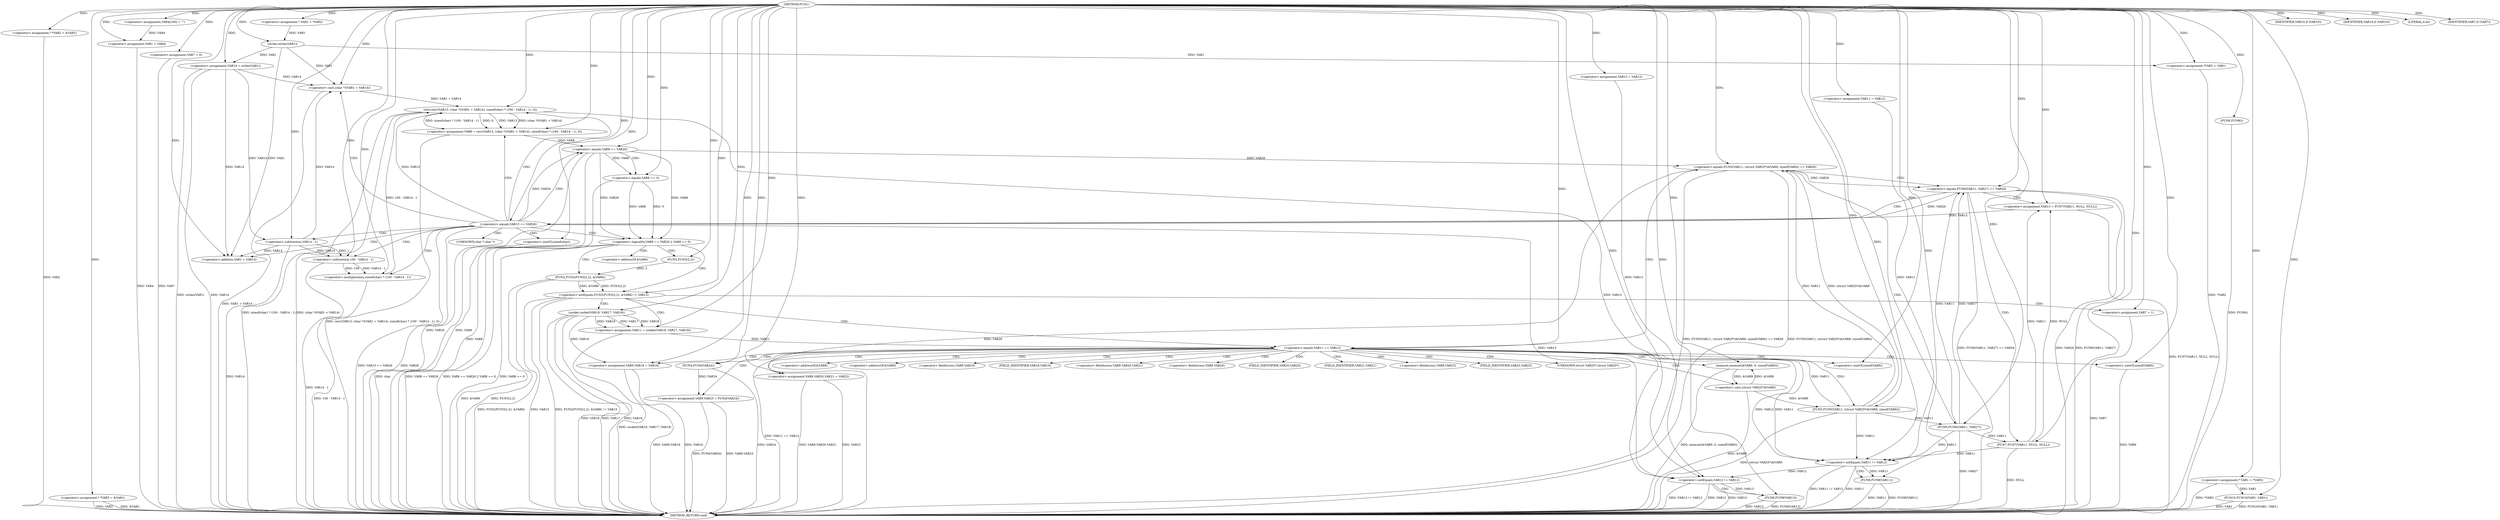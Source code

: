 digraph FUN1 {  
"1000100" [label = "(METHOD,FUN1)" ]
"1000299" [label = "(METHOD_RETURN,void)" ]
"1000104" [label = "(<operator>.assignment,* *VAR2 = &VAR1)" ]
"1000109" [label = "(<operator>.assignment,* *VAR3 = &VAR1)" ]
"1000114" [label = "(<operator>.assignment,VAR4[100] = \"\")" ]
"1000117" [label = "(<operator>.assignment,VAR1 = VAR4)" ]
"1000122" [label = "(<operator>.assignment,* VAR1 = *VAR2)" ]
"1000129" [label = "(<operator>.assignment,VAR7 = 0)" ]
"1000136" [label = "(<operator>.assignment,VAR11 = VAR12)" ]
"1000140" [label = "(<operator>.assignment,VAR13 = VAR12)" ]
"1000144" [label = "(<operator>.assignment,VAR14 = strlen(VAR1))" ]
"1000146" [label = "(strlen,strlen(VAR1))" ]
"1000151" [label = "(<operator>.notEquals,FUN2(FUN3(2,2), &VAR6) != VAR15)" ]
"1000152" [label = "(FUN2,FUN2(FUN3(2,2), &VAR6))" ]
"1000153" [label = "(FUN3,FUN3(2,2))" ]
"1000161" [label = "(<operator>.assignment,VAR7 = 1)" ]
"1000164" [label = "(<operator>.assignment,VAR11 = socket(VAR16, VAR17, VAR18))" ]
"1000166" [label = "(socket,socket(VAR16, VAR17, VAR18))" ]
"1000171" [label = "(<operator>.equals,VAR11 == VAR12)" ]
"1000176" [label = "(memset,memset(&VAR9, 0, sizeof(VAR9)))" ]
"1000180" [label = "(<operator>.sizeOf,sizeof(VAR9))" ]
"1000182" [label = "(<operator>.assignment,VAR9.VAR19 = VAR16)" ]
"1000187" [label = "(<operator>.assignment,VAR9.VAR20.VAR21 = VAR22)" ]
"1000194" [label = "(<operator>.assignment,VAR9.VAR23 = FUN4(VAR24))" ]
"1000198" [label = "(FUN4,FUN4(VAR24))" ]
"1000201" [label = "(<operator>.equals,FUN5(VAR11, (struct VAR25*)&VAR9, sizeof(VAR9)) == VAR26)" ]
"1000202" [label = "(FUN5,FUN5(VAR11, (struct VAR25*)&VAR9, sizeof(VAR9)))" ]
"1000204" [label = "(<operator>.cast,(struct VAR25*)&VAR9)" ]
"1000208" [label = "(<operator>.sizeOf,sizeof(VAR9))" ]
"1000214" [label = "(<operator>.equals,FUN6(VAR11, VAR27) == VAR26)" ]
"1000215" [label = "(FUN6,FUN6(VAR11, VAR27))" ]
"1000221" [label = "(<operator>.assignment,VAR13 = FUN7(VAR11, NULL, NULL))" ]
"1000223" [label = "(FUN7,FUN7(VAR11, NULL, NULL))" ]
"1000228" [label = "(<operator>.equals,VAR13 == VAR26)" ]
"1000233" [label = "(<operator>.assignment,VAR8 = recv(VAR13, (char *)(VAR1 + VAR14), sizeof(char) * (100 - VAR14 - 1), 0))" ]
"1000235" [label = "(recv,recv(VAR13, (char *)(VAR1 + VAR14), sizeof(char) * (100 - VAR14 - 1), 0))" ]
"1000237" [label = "(<operator>.cast,(char *)(VAR1 + VAR14))" ]
"1000239" [label = "(<operator>.addition,VAR1 + VAR14)" ]
"1000242" [label = "(<operator>.multiplication,sizeof(char) * (100 - VAR14 - 1))" ]
"1000243" [label = "(<operator>.sizeOf,sizeof(char))" ]
"1000245" [label = "(<operator>.subtraction,100 - VAR14 - 1)" ]
"1000247" [label = "(<operator>.subtraction,VAR14 - 1)" ]
"1000252" [label = "(<operator>.logicalOr,VAR8 == VAR26 || VAR8 == 0)" ]
"1000253" [label = "(<operator>.equals,VAR8 == VAR26)" ]
"1000256" [label = "(<operator>.equals,VAR8 == 0)" ]
"1000262" [label = "(IDENTIFIER,VAR10,if (VAR10))" ]
"1000265" [label = "(IDENTIFIER,VAR10,if (VAR10))" ]
"1000267" [label = "(LITERAL,0,do)" ]
"1000269" [label = "(<operator>.notEquals,VAR11 != VAR12)" ]
"1000273" [label = "(FUN8,FUN8(VAR11))" ]
"1000276" [label = "(<operator>.notEquals,VAR13 != VAR12)" ]
"1000280" [label = "(FUN8,FUN8(VAR13))" ]
"1000283" [label = "(IDENTIFIER,VAR7,if (VAR7))" ]
"1000285" [label = "(FUN9,FUN9())" ]
"1000286" [label = "(<operator>.assignment,*VAR2 = VAR1)" ]
"1000292" [label = "(<operator>.assignment,* VAR1 = *VAR3)" ]
"1000296" [label = "(FUN10,FUN10(VAR1, VAR1))" ]
"1000156" [label = "(<operator>.addressOf,&VAR6)" ]
"1000177" [label = "(<operator>.addressOf,&VAR9)" ]
"1000183" [label = "(<operator>.fieldAccess,VAR9.VAR19)" ]
"1000185" [label = "(FIELD_IDENTIFIER,VAR19,VAR19)" ]
"1000188" [label = "(<operator>.fieldAccess,VAR9.VAR20.VAR21)" ]
"1000189" [label = "(<operator>.fieldAccess,VAR9.VAR20)" ]
"1000191" [label = "(FIELD_IDENTIFIER,VAR20,VAR20)" ]
"1000192" [label = "(FIELD_IDENTIFIER,VAR21,VAR21)" ]
"1000195" [label = "(<operator>.fieldAccess,VAR9.VAR23)" ]
"1000197" [label = "(FIELD_IDENTIFIER,VAR23,VAR23)" ]
"1000205" [label = "(UNKNOWN,struct VAR25*,struct VAR25*)" ]
"1000206" [label = "(<operator>.addressOf,&VAR9)" ]
"1000238" [label = "(UNKNOWN,char *,char *)" ]
  "1000204" -> "1000299"  [ label = "DDG: &VAR9"] 
  "1000152" -> "1000299"  [ label = "DDG: FUN3(2,2)"] 
  "1000276" -> "1000299"  [ label = "DDG: VAR12"] 
  "1000276" -> "1000299"  [ label = "DDG: VAR13 != VAR12"] 
  "1000296" -> "1000299"  [ label = "DDG: VAR1"] 
  "1000152" -> "1000299"  [ label = "DDG: &VAR6"] 
  "1000187" -> "1000299"  [ label = "DDG: VAR9.VAR20.VAR21"] 
  "1000247" -> "1000299"  [ label = "DDG: VAR14"] 
  "1000166" -> "1000299"  [ label = "DDG: VAR17"] 
  "1000129" -> "1000299"  [ label = "DDG: VAR7"] 
  "1000182" -> "1000299"  [ label = "DDG: VAR16"] 
  "1000223" -> "1000299"  [ label = "DDG: NULL"] 
  "1000201" -> "1000299"  [ label = "DDG: FUN5(VAR11, (struct VAR25*)&VAR9, sizeof(VAR9)) == VAR26"] 
  "1000221" -> "1000299"  [ label = "DDG: FUN7(VAR11, NULL, NULL)"] 
  "1000235" -> "1000299"  [ label = "DDG: (char *)(VAR1 + VAR14)"] 
  "1000208" -> "1000299"  [ label = "DDG: VAR9"] 
  "1000285" -> "1000299"  [ label = "DDG: FUN9()"] 
  "1000201" -> "1000299"  [ label = "DDG: VAR26"] 
  "1000292" -> "1000299"  [ label = "DDG: *VAR3"] 
  "1000151" -> "1000299"  [ label = "DDG: FUN2(FUN3(2,2), &VAR6) != VAR15"] 
  "1000237" -> "1000299"  [ label = "DDG: VAR1 + VAR14"] 
  "1000252" -> "1000299"  [ label = "DDG: VAR8 == VAR26"] 
  "1000166" -> "1000299"  [ label = "DDG: VAR18"] 
  "1000233" -> "1000299"  [ label = "DDG: recv(VAR13, (char *)(VAR1 + VAR14), sizeof(char) * (100 - VAR14 - 1), 0)"] 
  "1000280" -> "1000299"  [ label = "DDG: FUN8(VAR13)"] 
  "1000296" -> "1000299"  [ label = "DDG: FUN10(VAR1, VAR1)"] 
  "1000286" -> "1000299"  [ label = "DDG: *VAR2"] 
  "1000253" -> "1000299"  [ label = "DDG: VAR26"] 
  "1000104" -> "1000299"  [ label = "DDG: VAR2"] 
  "1000215" -> "1000299"  [ label = "DDG: VAR27"] 
  "1000228" -> "1000299"  [ label = "DDG: VAR13 == VAR26"] 
  "1000214" -> "1000299"  [ label = "DDG: FUN6(VAR11, VAR27) == VAR26"] 
  "1000253" -> "1000299"  [ label = "DDG: VAR8"] 
  "1000194" -> "1000299"  [ label = "DDG: VAR9.VAR23"] 
  "1000151" -> "1000299"  [ label = "DDG: FUN2(FUN3(2,2), &VAR6)"] 
  "1000269" -> "1000299"  [ label = "DDG: VAR11 != VAR12"] 
  "1000164" -> "1000299"  [ label = "DDG: socket(VAR16, VAR17, VAR18)"] 
  "1000252" -> "1000299"  [ label = "DDG: VAR8 == VAR26 || VAR8 == 0"] 
  "1000151" -> "1000299"  [ label = "DDG: VAR15"] 
  "1000166" -> "1000299"  [ label = "DDG: VAR16"] 
  "1000214" -> "1000299"  [ label = "DDG: VAR26"] 
  "1000273" -> "1000299"  [ label = "DDG: VAR11"] 
  "1000176" -> "1000299"  [ label = "DDG: memset(&VAR9, 0, sizeof(VAR9))"] 
  "1000198" -> "1000299"  [ label = "DDG: VAR24"] 
  "1000273" -> "1000299"  [ label = "DDG: FUN8(VAR11)"] 
  "1000187" -> "1000299"  [ label = "DDG: VAR22"] 
  "1000280" -> "1000299"  [ label = "DDG: VAR13"] 
  "1000109" -> "1000299"  [ label = "DDG: VAR3"] 
  "1000228" -> "1000299"  [ label = "DDG: VAR26"] 
  "1000276" -> "1000299"  [ label = "DDG: VAR13"] 
  "1000235" -> "1000299"  [ label = "DDG: sizeof(char) * (100 - VAR14 - 1)"] 
  "1000144" -> "1000299"  [ label = "DDG: VAR14"] 
  "1000171" -> "1000299"  [ label = "DDG: VAR11 == VAR12"] 
  "1000214" -> "1000299"  [ label = "DDG: FUN6(VAR11, VAR27)"] 
  "1000243" -> "1000299"  [ label = "DDG: char"] 
  "1000269" -> "1000299"  [ label = "DDG: VAR11"] 
  "1000256" -> "1000299"  [ label = "DDG: VAR8"] 
  "1000242" -> "1000299"  [ label = "DDG: 100 - VAR14 - 1"] 
  "1000252" -> "1000299"  [ label = "DDG: VAR8 == 0"] 
  "1000117" -> "1000299"  [ label = "DDG: VAR4"] 
  "1000161" -> "1000299"  [ label = "DDG: VAR7"] 
  "1000144" -> "1000299"  [ label = "DDG: strlen(VAR1)"] 
  "1000182" -> "1000299"  [ label = "DDG: VAR9.VAR19"] 
  "1000109" -> "1000299"  [ label = "DDG: &VAR1"] 
  "1000245" -> "1000299"  [ label = "DDG: VAR14 - 1"] 
  "1000201" -> "1000299"  [ label = "DDG: FUN5(VAR11, (struct VAR25*)&VAR9, sizeof(VAR9))"] 
  "1000202" -> "1000299"  [ label = "DDG: (struct VAR25*)&VAR9"] 
  "1000194" -> "1000299"  [ label = "DDG: FUN4(VAR24)"] 
  "1000100" -> "1000104"  [ label = "DDG: "] 
  "1000100" -> "1000109"  [ label = "DDG: "] 
  "1000100" -> "1000114"  [ label = "DDG: "] 
  "1000114" -> "1000117"  [ label = "DDG: VAR4"] 
  "1000100" -> "1000117"  [ label = "DDG: "] 
  "1000100" -> "1000122"  [ label = "DDG: "] 
  "1000100" -> "1000129"  [ label = "DDG: "] 
  "1000100" -> "1000136"  [ label = "DDG: "] 
  "1000100" -> "1000140"  [ label = "DDG: "] 
  "1000146" -> "1000144"  [ label = "DDG: VAR1"] 
  "1000100" -> "1000144"  [ label = "DDG: "] 
  "1000122" -> "1000146"  [ label = "DDG: VAR1"] 
  "1000100" -> "1000146"  [ label = "DDG: "] 
  "1000152" -> "1000151"  [ label = "DDG: FUN3(2,2)"] 
  "1000152" -> "1000151"  [ label = "DDG: &VAR6"] 
  "1000153" -> "1000152"  [ label = "DDG: 2"] 
  "1000100" -> "1000153"  [ label = "DDG: "] 
  "1000100" -> "1000151"  [ label = "DDG: "] 
  "1000100" -> "1000161"  [ label = "DDG: "] 
  "1000166" -> "1000164"  [ label = "DDG: VAR16"] 
  "1000166" -> "1000164"  [ label = "DDG: VAR17"] 
  "1000166" -> "1000164"  [ label = "DDG: VAR18"] 
  "1000100" -> "1000164"  [ label = "DDG: "] 
  "1000100" -> "1000166"  [ label = "DDG: "] 
  "1000164" -> "1000171"  [ label = "DDG: VAR11"] 
  "1000100" -> "1000171"  [ label = "DDG: "] 
  "1000204" -> "1000176"  [ label = "DDG: &VAR9"] 
  "1000100" -> "1000176"  [ label = "DDG: "] 
  "1000100" -> "1000180"  [ label = "DDG: "] 
  "1000166" -> "1000182"  [ label = "DDG: VAR16"] 
  "1000100" -> "1000182"  [ label = "DDG: "] 
  "1000100" -> "1000187"  [ label = "DDG: "] 
  "1000198" -> "1000194"  [ label = "DDG: VAR24"] 
  "1000100" -> "1000198"  [ label = "DDG: "] 
  "1000202" -> "1000201"  [ label = "DDG: VAR11"] 
  "1000202" -> "1000201"  [ label = "DDG: (struct VAR25*)&VAR9"] 
  "1000171" -> "1000202"  [ label = "DDG: VAR11"] 
  "1000100" -> "1000202"  [ label = "DDG: "] 
  "1000204" -> "1000202"  [ label = "DDG: &VAR9"] 
  "1000176" -> "1000204"  [ label = "DDG: &VAR9"] 
  "1000100" -> "1000208"  [ label = "DDG: "] 
  "1000253" -> "1000201"  [ label = "DDG: VAR26"] 
  "1000100" -> "1000201"  [ label = "DDG: "] 
  "1000215" -> "1000214"  [ label = "DDG: VAR11"] 
  "1000215" -> "1000214"  [ label = "DDG: VAR27"] 
  "1000202" -> "1000215"  [ label = "DDG: VAR11"] 
  "1000100" -> "1000215"  [ label = "DDG: "] 
  "1000201" -> "1000214"  [ label = "DDG: VAR26"] 
  "1000100" -> "1000214"  [ label = "DDG: "] 
  "1000223" -> "1000221"  [ label = "DDG: VAR11"] 
  "1000223" -> "1000221"  [ label = "DDG: NULL"] 
  "1000100" -> "1000221"  [ label = "DDG: "] 
  "1000215" -> "1000223"  [ label = "DDG: VAR11"] 
  "1000100" -> "1000223"  [ label = "DDG: "] 
  "1000221" -> "1000228"  [ label = "DDG: VAR13"] 
  "1000100" -> "1000228"  [ label = "DDG: "] 
  "1000214" -> "1000228"  [ label = "DDG: VAR26"] 
  "1000235" -> "1000233"  [ label = "DDG: VAR13"] 
  "1000235" -> "1000233"  [ label = "DDG: (char *)(VAR1 + VAR14)"] 
  "1000235" -> "1000233"  [ label = "DDG: sizeof(char) * (100 - VAR14 - 1)"] 
  "1000235" -> "1000233"  [ label = "DDG: 0"] 
  "1000100" -> "1000233"  [ label = "DDG: "] 
  "1000228" -> "1000235"  [ label = "DDG: VAR13"] 
  "1000100" -> "1000235"  [ label = "DDG: "] 
  "1000237" -> "1000235"  [ label = "DDG: VAR1 + VAR14"] 
  "1000146" -> "1000237"  [ label = "DDG: VAR1"] 
  "1000100" -> "1000237"  [ label = "DDG: "] 
  "1000247" -> "1000237"  [ label = "DDG: VAR14"] 
  "1000144" -> "1000237"  [ label = "DDG: VAR14"] 
  "1000146" -> "1000239"  [ label = "DDG: VAR1"] 
  "1000100" -> "1000239"  [ label = "DDG: "] 
  "1000247" -> "1000239"  [ label = "DDG: VAR14"] 
  "1000144" -> "1000239"  [ label = "DDG: VAR14"] 
  "1000242" -> "1000235"  [ label = "DDG: 100 - VAR14 - 1"] 
  "1000100" -> "1000242"  [ label = "DDG: "] 
  "1000100" -> "1000243"  [ label = "DDG: "] 
  "1000245" -> "1000242"  [ label = "DDG: 100"] 
  "1000245" -> "1000242"  [ label = "DDG: VAR14 - 1"] 
  "1000100" -> "1000245"  [ label = "DDG: "] 
  "1000247" -> "1000245"  [ label = "DDG: VAR14"] 
  "1000247" -> "1000245"  [ label = "DDG: 1"] 
  "1000100" -> "1000247"  [ label = "DDG: "] 
  "1000144" -> "1000247"  [ label = "DDG: VAR14"] 
  "1000253" -> "1000252"  [ label = "DDG: VAR8"] 
  "1000253" -> "1000252"  [ label = "DDG: VAR26"] 
  "1000233" -> "1000253"  [ label = "DDG: VAR8"] 
  "1000100" -> "1000253"  [ label = "DDG: "] 
  "1000228" -> "1000253"  [ label = "DDG: VAR26"] 
  "1000256" -> "1000252"  [ label = "DDG: VAR8"] 
  "1000256" -> "1000252"  [ label = "DDG: 0"] 
  "1000253" -> "1000256"  [ label = "DDG: VAR8"] 
  "1000100" -> "1000256"  [ label = "DDG: "] 
  "1000100" -> "1000262"  [ label = "DDG: "] 
  "1000100" -> "1000265"  [ label = "DDG: "] 
  "1000100" -> "1000267"  [ label = "DDG: "] 
  "1000171" -> "1000269"  [ label = "DDG: VAR11"] 
  "1000215" -> "1000269"  [ label = "DDG: VAR11"] 
  "1000202" -> "1000269"  [ label = "DDG: VAR11"] 
  "1000136" -> "1000269"  [ label = "DDG: VAR11"] 
  "1000223" -> "1000269"  [ label = "DDG: VAR11"] 
  "1000100" -> "1000269"  [ label = "DDG: "] 
  "1000171" -> "1000269"  [ label = "DDG: VAR12"] 
  "1000269" -> "1000273"  [ label = "DDG: VAR11"] 
  "1000100" -> "1000273"  [ label = "DDG: "] 
  "1000235" -> "1000276"  [ label = "DDG: VAR13"] 
  "1000140" -> "1000276"  [ label = "DDG: VAR13"] 
  "1000228" -> "1000276"  [ label = "DDG: VAR13"] 
  "1000100" -> "1000276"  [ label = "DDG: "] 
  "1000269" -> "1000276"  [ label = "DDG: VAR12"] 
  "1000276" -> "1000280"  [ label = "DDG: VAR13"] 
  "1000100" -> "1000280"  [ label = "DDG: "] 
  "1000100" -> "1000283"  [ label = "DDG: "] 
  "1000100" -> "1000285"  [ label = "DDG: "] 
  "1000146" -> "1000286"  [ label = "DDG: VAR1"] 
  "1000100" -> "1000286"  [ label = "DDG: "] 
  "1000100" -> "1000292"  [ label = "DDG: "] 
  "1000292" -> "1000296"  [ label = "DDG: VAR1"] 
  "1000100" -> "1000296"  [ label = "DDG: "] 
  "1000151" -> "1000164"  [ label = "CDG: "] 
  "1000151" -> "1000161"  [ label = "CDG: "] 
  "1000151" -> "1000166"  [ label = "CDG: "] 
  "1000151" -> "1000171"  [ label = "CDG: "] 
  "1000171" -> "1000191"  [ label = "CDG: "] 
  "1000171" -> "1000208"  [ label = "CDG: "] 
  "1000171" -> "1000182"  [ label = "CDG: "] 
  "1000171" -> "1000197"  [ label = "CDG: "] 
  "1000171" -> "1000180"  [ label = "CDG: "] 
  "1000171" -> "1000183"  [ label = "CDG: "] 
  "1000171" -> "1000204"  [ label = "CDG: "] 
  "1000171" -> "1000188"  [ label = "CDG: "] 
  "1000171" -> "1000206"  [ label = "CDG: "] 
  "1000171" -> "1000201"  [ label = "CDG: "] 
  "1000171" -> "1000194"  [ label = "CDG: "] 
  "1000171" -> "1000192"  [ label = "CDG: "] 
  "1000171" -> "1000176"  [ label = "CDG: "] 
  "1000171" -> "1000198"  [ label = "CDG: "] 
  "1000171" -> "1000187"  [ label = "CDG: "] 
  "1000171" -> "1000185"  [ label = "CDG: "] 
  "1000171" -> "1000195"  [ label = "CDG: "] 
  "1000171" -> "1000189"  [ label = "CDG: "] 
  "1000171" -> "1000205"  [ label = "CDG: "] 
  "1000171" -> "1000202"  [ label = "CDG: "] 
  "1000171" -> "1000177"  [ label = "CDG: "] 
  "1000201" -> "1000214"  [ label = "CDG: "] 
  "1000201" -> "1000215"  [ label = "CDG: "] 
  "1000214" -> "1000221"  [ label = "CDG: "] 
  "1000214" -> "1000223"  [ label = "CDG: "] 
  "1000214" -> "1000228"  [ label = "CDG: "] 
  "1000228" -> "1000238"  [ label = "CDG: "] 
  "1000228" -> "1000233"  [ label = "CDG: "] 
  "1000228" -> "1000243"  [ label = "CDG: "] 
  "1000228" -> "1000242"  [ label = "CDG: "] 
  "1000228" -> "1000235"  [ label = "CDG: "] 
  "1000228" -> "1000245"  [ label = "CDG: "] 
  "1000228" -> "1000247"  [ label = "CDG: "] 
  "1000228" -> "1000239"  [ label = "CDG: "] 
  "1000228" -> "1000253"  [ label = "CDG: "] 
  "1000228" -> "1000252"  [ label = "CDG: "] 
  "1000228" -> "1000237"  [ label = "CDG: "] 
  "1000252" -> "1000156"  [ label = "CDG: "] 
  "1000252" -> "1000151"  [ label = "CDG: "] 
  "1000252" -> "1000153"  [ label = "CDG: "] 
  "1000252" -> "1000152"  [ label = "CDG: "] 
  "1000253" -> "1000256"  [ label = "CDG: "] 
  "1000269" -> "1000273"  [ label = "CDG: "] 
  "1000276" -> "1000280"  [ label = "CDG: "] 
}
